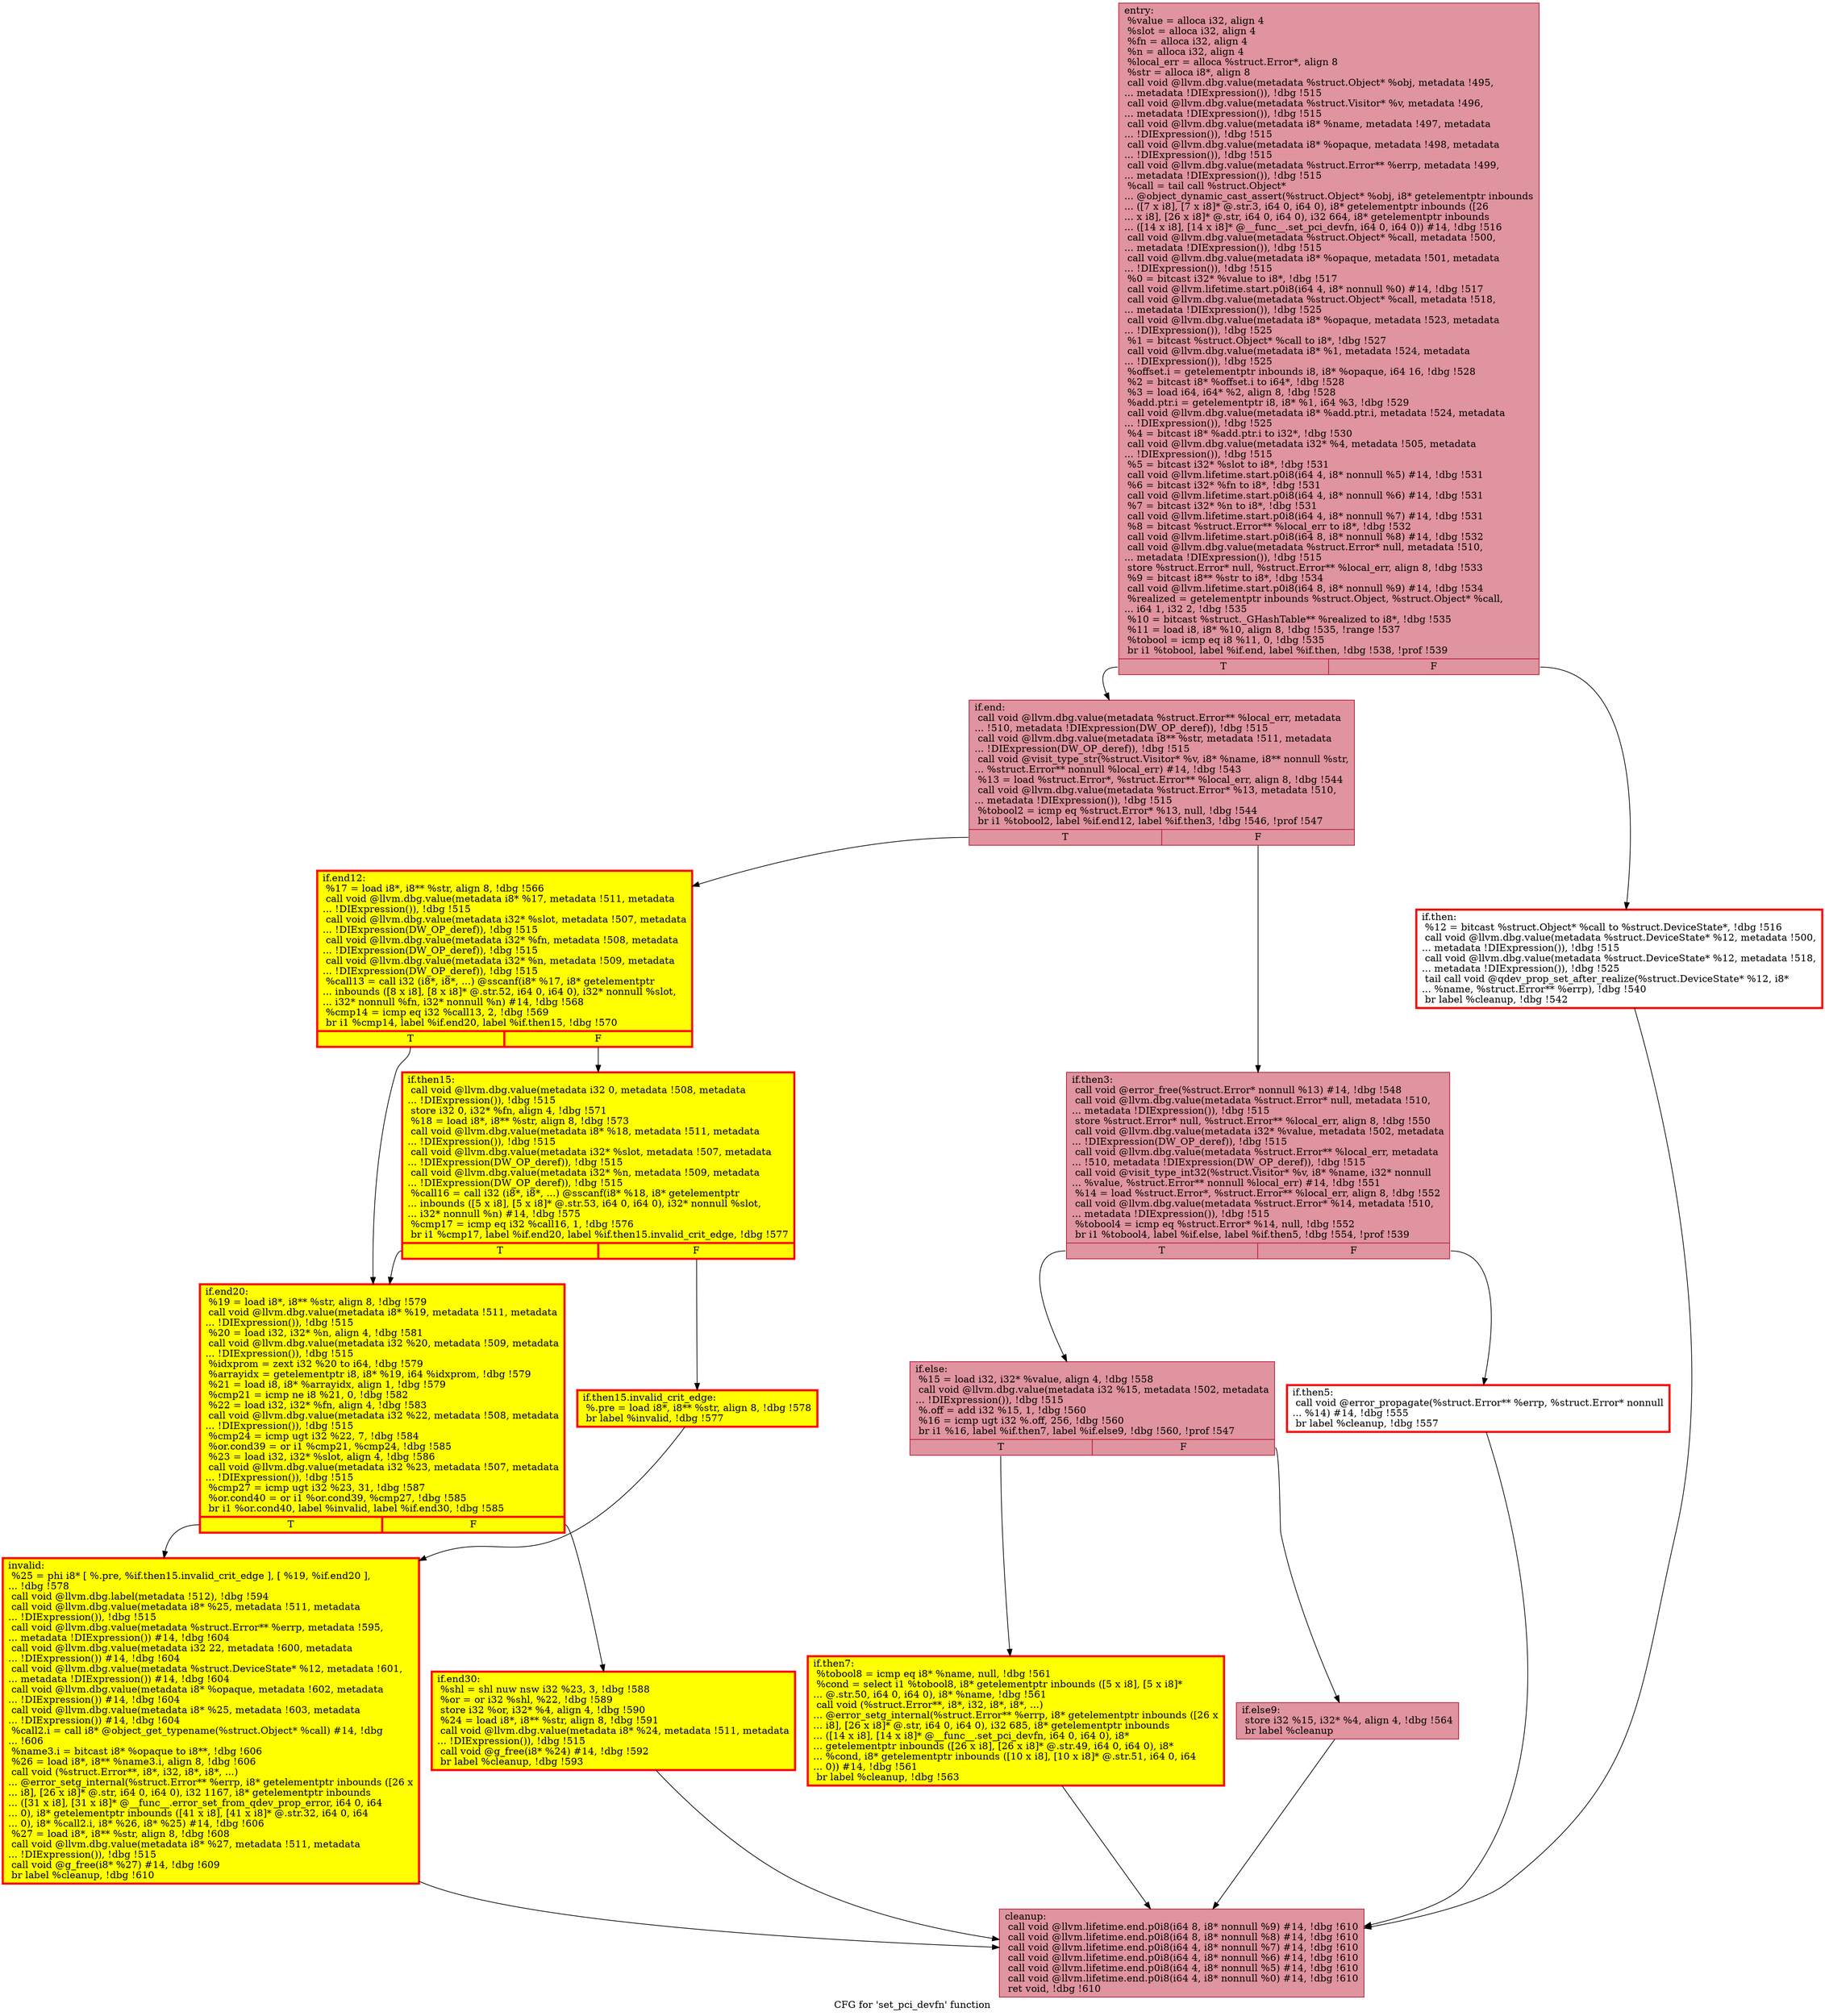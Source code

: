 digraph "CFG for 'set_pci_devfn' function" {
	label="CFG for 'set_pci_devfn' function";

	Node0x55fb35723ea0 [shape=record,color="#b70d28ff", style=filled, fillcolor="#b70d2870",label="{entry:\l  %value = alloca i32, align 4\l  %slot = alloca i32, align 4\l  %fn = alloca i32, align 4\l  %n = alloca i32, align 4\l  %local_err = alloca %struct.Error*, align 8\l  %str = alloca i8*, align 8\l  call void @llvm.dbg.value(metadata %struct.Object* %obj, metadata !495,\l... metadata !DIExpression()), !dbg !515\l  call void @llvm.dbg.value(metadata %struct.Visitor* %v, metadata !496,\l... metadata !DIExpression()), !dbg !515\l  call void @llvm.dbg.value(metadata i8* %name, metadata !497, metadata\l... !DIExpression()), !dbg !515\l  call void @llvm.dbg.value(metadata i8* %opaque, metadata !498, metadata\l... !DIExpression()), !dbg !515\l  call void @llvm.dbg.value(metadata %struct.Error** %errp, metadata !499,\l... metadata !DIExpression()), !dbg !515\l  %call = tail call %struct.Object*\l... @object_dynamic_cast_assert(%struct.Object* %obj, i8* getelementptr inbounds\l... ([7 x i8], [7 x i8]* @.str.3, i64 0, i64 0), i8* getelementptr inbounds ([26\l... x i8], [26 x i8]* @.str, i64 0, i64 0), i32 664, i8* getelementptr inbounds\l... ([14 x i8], [14 x i8]* @__func__.set_pci_devfn, i64 0, i64 0)) #14, !dbg !516\l  call void @llvm.dbg.value(metadata %struct.Object* %call, metadata !500,\l... metadata !DIExpression()), !dbg !515\l  call void @llvm.dbg.value(metadata i8* %opaque, metadata !501, metadata\l... !DIExpression()), !dbg !515\l  %0 = bitcast i32* %value to i8*, !dbg !517\l  call void @llvm.lifetime.start.p0i8(i64 4, i8* nonnull %0) #14, !dbg !517\l  call void @llvm.dbg.value(metadata %struct.Object* %call, metadata !518,\l... metadata !DIExpression()), !dbg !525\l  call void @llvm.dbg.value(metadata i8* %opaque, metadata !523, metadata\l... !DIExpression()), !dbg !525\l  %1 = bitcast %struct.Object* %call to i8*, !dbg !527\l  call void @llvm.dbg.value(metadata i8* %1, metadata !524, metadata\l... !DIExpression()), !dbg !525\l  %offset.i = getelementptr inbounds i8, i8* %opaque, i64 16, !dbg !528\l  %2 = bitcast i8* %offset.i to i64*, !dbg !528\l  %3 = load i64, i64* %2, align 8, !dbg !528\l  %add.ptr.i = getelementptr i8, i8* %1, i64 %3, !dbg !529\l  call void @llvm.dbg.value(metadata i8* %add.ptr.i, metadata !524, metadata\l... !DIExpression()), !dbg !525\l  %4 = bitcast i8* %add.ptr.i to i32*, !dbg !530\l  call void @llvm.dbg.value(metadata i32* %4, metadata !505, metadata\l... !DIExpression()), !dbg !515\l  %5 = bitcast i32* %slot to i8*, !dbg !531\l  call void @llvm.lifetime.start.p0i8(i64 4, i8* nonnull %5) #14, !dbg !531\l  %6 = bitcast i32* %fn to i8*, !dbg !531\l  call void @llvm.lifetime.start.p0i8(i64 4, i8* nonnull %6) #14, !dbg !531\l  %7 = bitcast i32* %n to i8*, !dbg !531\l  call void @llvm.lifetime.start.p0i8(i64 4, i8* nonnull %7) #14, !dbg !531\l  %8 = bitcast %struct.Error** %local_err to i8*, !dbg !532\l  call void @llvm.lifetime.start.p0i8(i64 8, i8* nonnull %8) #14, !dbg !532\l  call void @llvm.dbg.value(metadata %struct.Error* null, metadata !510,\l... metadata !DIExpression()), !dbg !515\l  store %struct.Error* null, %struct.Error** %local_err, align 8, !dbg !533\l  %9 = bitcast i8** %str to i8*, !dbg !534\l  call void @llvm.lifetime.start.p0i8(i64 8, i8* nonnull %9) #14, !dbg !534\l  %realized = getelementptr inbounds %struct.Object, %struct.Object* %call,\l... i64 1, i32 2, !dbg !535\l  %10 = bitcast %struct._GHashTable** %realized to i8*, !dbg !535\l  %11 = load i8, i8* %10, align 8, !dbg !535, !range !537\l  %tobool = icmp eq i8 %11, 0, !dbg !535\l  br i1 %tobool, label %if.end, label %if.then, !dbg !538, !prof !539\l|{<s0>T|<s1>F}}"];
	Node0x55fb35723ea0:s0 -> Node0x55fb3572b500;
	Node0x55fb35723ea0:s1 -> Node0x55fb3572b490;
	Node0x55fb3572b490 [shape=record,penwidth=3.0, color="red",label="{if.then:                                          \l  %12 = bitcast %struct.Object* %call to %struct.DeviceState*, !dbg !516\l  call void @llvm.dbg.value(metadata %struct.DeviceState* %12, metadata !500,\l... metadata !DIExpression()), !dbg !515\l  call void @llvm.dbg.value(metadata %struct.DeviceState* %12, metadata !518,\l... metadata !DIExpression()), !dbg !525\l  tail call void @qdev_prop_set_after_realize(%struct.DeviceState* %12, i8*\l... %name, %struct.Error** %errp), !dbg !540\l  br label %cleanup, !dbg !542\l}"];
	Node0x55fb3572b490 -> Node0x55fb3572bfb0;
	Node0x55fb3572b500 [shape=record,color="#b70d28ff", style=filled, fillcolor="#b70d2870",label="{if.end:                                           \l  call void @llvm.dbg.value(metadata %struct.Error** %local_err, metadata\l... !510, metadata !DIExpression(DW_OP_deref)), !dbg !515\l  call void @llvm.dbg.value(metadata i8** %str, metadata !511, metadata\l... !DIExpression(DW_OP_deref)), !dbg !515\l  call void @visit_type_str(%struct.Visitor* %v, i8* %name, i8** nonnull %str,\l... %struct.Error** nonnull %local_err) #14, !dbg !543\l  %13 = load %struct.Error*, %struct.Error** %local_err, align 8, !dbg !544\l  call void @llvm.dbg.value(metadata %struct.Error* %13, metadata !510,\l... metadata !DIExpression()), !dbg !515\l  %tobool2 = icmp eq %struct.Error* %13, null, !dbg !544\l  br i1 %tobool2, label %if.end12, label %if.then3, !dbg !546, !prof !547\l|{<s0>T|<s1>F}}"];
	Node0x55fb3572b500:s0 -> Node0x55fb3572ca70;
	Node0x55fb3572b500:s1 -> Node0x55fb3572ca00;
	Node0x55fb3572ca00 [shape=record,color="#b70d28ff", style=filled, fillcolor="#b70d2870",label="{if.then3:                                         \l  call void @error_free(%struct.Error* nonnull %13) #14, !dbg !548\l  call void @llvm.dbg.value(metadata %struct.Error* null, metadata !510,\l... metadata !DIExpression()), !dbg !515\l  store %struct.Error* null, %struct.Error** %local_err, align 8, !dbg !550\l  call void @llvm.dbg.value(metadata i32* %value, metadata !502, metadata\l... !DIExpression(DW_OP_deref)), !dbg !515\l  call void @llvm.dbg.value(metadata %struct.Error** %local_err, metadata\l... !510, metadata !DIExpression(DW_OP_deref)), !dbg !515\l  call void @visit_type_int32(%struct.Visitor* %v, i8* %name, i32* nonnull\l... %value, %struct.Error** nonnull %local_err) #14, !dbg !551\l  %14 = load %struct.Error*, %struct.Error** %local_err, align 8, !dbg !552\l  call void @llvm.dbg.value(metadata %struct.Error* %14, metadata !510,\l... metadata !DIExpression()), !dbg !515\l  %tobool4 = icmp eq %struct.Error* %14, null, !dbg !552\l  br i1 %tobool4, label %if.else, label %if.then5, !dbg !554, !prof !539\l|{<s0>T|<s1>F}}"];
	Node0x55fb3572ca00:s0 -> Node0x55fb3572dd60;
	Node0x55fb3572ca00:s1 -> Node0x55fb3572dcc0;
	Node0x55fb3572dcc0 [shape=record,penwidth=3.0, color="red",label="{if.then5:                                         \l  call void @error_propagate(%struct.Error** %errp, %struct.Error* nonnull\l... %14) #14, !dbg !555\l  br label %cleanup, !dbg !557\l}"];
	Node0x55fb3572dcc0 -> Node0x55fb3572bfb0;
	Node0x55fb3572dd60 [shape=record,color="#b70d28ff", style=filled, fillcolor="#b70d2870",label="{if.else:                                          \l  %15 = load i32, i32* %value, align 4, !dbg !558\l  call void @llvm.dbg.value(metadata i32 %15, metadata !502, metadata\l... !DIExpression()), !dbg !515\l  %.off = add i32 %15, 1, !dbg !560\l  %16 = icmp ugt i32 %.off, 256, !dbg !560\l  br i1 %16, label %if.then7, label %if.else9, !dbg !560, !prof !547\l|{<s0>T|<s1>F}}"];
	Node0x55fb3572dd60:s0 -> Node0x55fb3572e210;
	Node0x55fb3572dd60:s1 -> Node0x55fb3572e2d0;
	Node0x55fb3572e210 [shape=record,penwidth=3.0, style="filled", color="red", fillcolor="yellow",label="{if.then7:                                         \l  %tobool8 = icmp eq i8* %name, null, !dbg !561\l  %cond = select i1 %tobool8, i8* getelementptr inbounds ([5 x i8], [5 x i8]*\l... @.str.50, i64 0, i64 0), i8* %name, !dbg !561\l  call void (%struct.Error**, i8*, i32, i8*, i8*, ...)\l... @error_setg_internal(%struct.Error** %errp, i8* getelementptr inbounds ([26 x\l... i8], [26 x i8]* @.str, i64 0, i64 0), i32 685, i8* getelementptr inbounds\l... ([14 x i8], [14 x i8]* @__func__.set_pci_devfn, i64 0, i64 0), i8*\l... getelementptr inbounds ([26 x i8], [26 x i8]* @.str.49, i64 0, i64 0), i8*\l... %cond, i8* getelementptr inbounds ([10 x i8], [10 x i8]* @.str.51, i64 0, i64\l... 0)) #14, !dbg !561\l  br label %cleanup, !dbg !563\l}"];
	Node0x55fb3572e210 -> Node0x55fb3572bfb0;
	Node0x55fb3572e2d0 [shape=record,color="#b70d28ff", style=filled, fillcolor="#b70d2870",label="{if.else9:                                         \l  store i32 %15, i32* %4, align 4, !dbg !564\l  br label %cleanup\l}"];
	Node0x55fb3572e2d0 -> Node0x55fb3572bfb0;
	Node0x55fb3572ca70 [shape=record,penwidth=3.0, style="filled", color="red", fillcolor="yellow",label="{if.end12:                                         \l  %17 = load i8*, i8** %str, align 8, !dbg !566\l  call void @llvm.dbg.value(metadata i8* %17, metadata !511, metadata\l... !DIExpression()), !dbg !515\l  call void @llvm.dbg.value(metadata i32* %slot, metadata !507, metadata\l... !DIExpression(DW_OP_deref)), !dbg !515\l  call void @llvm.dbg.value(metadata i32* %fn, metadata !508, metadata\l... !DIExpression(DW_OP_deref)), !dbg !515\l  call void @llvm.dbg.value(metadata i32* %n, metadata !509, metadata\l... !DIExpression(DW_OP_deref)), !dbg !515\l  %call13 = call i32 (i8*, i8*, ...) @sscanf(i8* %17, i8* getelementptr\l... inbounds ([8 x i8], [8 x i8]* @.str.52, i64 0, i64 0), i32* nonnull %slot,\l... i32* nonnull %fn, i32* nonnull %n) #14, !dbg !568\l  %cmp14 = icmp eq i32 %call13, 2, !dbg !569\l  br i1 %cmp14, label %if.end20, label %if.then15, !dbg !570\l|{<s0>T|<s1>F}}"];
	Node0x55fb3572ca70:s0 -> Node0x55fb356bd510;
	Node0x55fb3572ca70:s1 -> Node0x55fb356bcbc0;
	Node0x55fb356bcbc0 [shape=record,penwidth=3.0, style="filled", color="red", fillcolor="yellow",label="{if.then15:                                        \l  call void @llvm.dbg.value(metadata i32 0, metadata !508, metadata\l... !DIExpression()), !dbg !515\l  store i32 0, i32* %fn, align 4, !dbg !571\l  %18 = load i8*, i8** %str, align 8, !dbg !573\l  call void @llvm.dbg.value(metadata i8* %18, metadata !511, metadata\l... !DIExpression()), !dbg !515\l  call void @llvm.dbg.value(metadata i32* %slot, metadata !507, metadata\l... !DIExpression(DW_OP_deref)), !dbg !515\l  call void @llvm.dbg.value(metadata i32* %n, metadata !509, metadata\l... !DIExpression(DW_OP_deref)), !dbg !515\l  %call16 = call i32 (i8*, i8*, ...) @sscanf(i8* %18, i8* getelementptr\l... inbounds ([5 x i8], [5 x i8]* @.str.53, i64 0, i64 0), i32* nonnull %slot,\l... i32* nonnull %n) #14, !dbg !575\l  %cmp17 = icmp eq i32 %call16, 1, !dbg !576\l  br i1 %cmp17, label %if.end20, label %if.then15.invalid_crit_edge, !dbg !577\l|{<s0>T|<s1>F}}"];
	Node0x55fb356bcbc0:s0 -> Node0x55fb356bd510;
	Node0x55fb356bcbc0:s1 -> Node0x55fb35746430;
	Node0x55fb35746430 [shape=record,penwidth=3.0, style="filled", color="red", fillcolor="yellow",label="{if.then15.invalid_crit_edge:                      \l  %.pre = load i8*, i8** %str, align 8, !dbg !578\l  br label %invalid, !dbg !577\l}"];
	Node0x55fb35746430 -> Node0x55fb3572bad0;
	Node0x55fb356bd510 [shape=record,penwidth=3.0, style="filled", color="red", fillcolor="yellow",label="{if.end20:                                         \l  %19 = load i8*, i8** %str, align 8, !dbg !579\l  call void @llvm.dbg.value(metadata i8* %19, metadata !511, metadata\l... !DIExpression()), !dbg !515\l  %20 = load i32, i32* %n, align 4, !dbg !581\l  call void @llvm.dbg.value(metadata i32 %20, metadata !509, metadata\l... !DIExpression()), !dbg !515\l  %idxprom = zext i32 %20 to i64, !dbg !579\l  %arrayidx = getelementptr i8, i8* %19, i64 %idxprom, !dbg !579\l  %21 = load i8, i8* %arrayidx, align 1, !dbg !579\l  %cmp21 = icmp ne i8 %21, 0, !dbg !582\l  %22 = load i32, i32* %fn, align 4, !dbg !583\l  call void @llvm.dbg.value(metadata i32 %22, metadata !508, metadata\l... !DIExpression()), !dbg !515\l  %cmp24 = icmp ugt i32 %22, 7, !dbg !584\l  %or.cond39 = or i1 %cmp21, %cmp24, !dbg !585\l  %23 = load i32, i32* %slot, align 4, !dbg !586\l  call void @llvm.dbg.value(metadata i32 %23, metadata !507, metadata\l... !DIExpression()), !dbg !515\l  %cmp27 = icmp ugt i32 %23, 31, !dbg !587\l  %or.cond40 = or i1 %or.cond39, %cmp27, !dbg !585\l  br i1 %or.cond40, label %invalid, label %if.end30, !dbg !585\l|{<s0>T|<s1>F}}"];
	Node0x55fb356bd510:s0 -> Node0x55fb3572bad0;
	Node0x55fb356bd510:s1 -> Node0x55fb356bf840;
	Node0x55fb356bf840 [shape=record,penwidth=3.0, style="filled", color="red", fillcolor="yellow",label="{if.end30:                                         \l  %shl = shl nuw nsw i32 %23, 3, !dbg !588\l  %or = or i32 %shl, %22, !dbg !589\l  store i32 %or, i32* %4, align 4, !dbg !590\l  %24 = load i8*, i8** %str, align 8, !dbg !591\l  call void @llvm.dbg.value(metadata i8* %24, metadata !511, metadata\l... !DIExpression()), !dbg !515\l  call void @g_free(i8* %24) #14, !dbg !592\l  br label %cleanup, !dbg !593\l}"];
	Node0x55fb356bf840 -> Node0x55fb3572bfb0;
	Node0x55fb3572bad0 [shape=record,penwidth=3.0, style="filled", color="red", fillcolor="yellow",label="{invalid:                                          \l  %25 = phi i8* [ %.pre, %if.then15.invalid_crit_edge ], [ %19, %if.end20 ],\l... !dbg !578\l  call void @llvm.dbg.label(metadata !512), !dbg !594\l  call void @llvm.dbg.value(metadata i8* %25, metadata !511, metadata\l... !DIExpression()), !dbg !515\l  call void @llvm.dbg.value(metadata %struct.Error** %errp, metadata !595,\l... metadata !DIExpression()) #14, !dbg !604\l  call void @llvm.dbg.value(metadata i32 22, metadata !600, metadata\l... !DIExpression()) #14, !dbg !604\l  call void @llvm.dbg.value(metadata %struct.DeviceState* %12, metadata !601,\l... metadata !DIExpression()) #14, !dbg !604\l  call void @llvm.dbg.value(metadata i8* %opaque, metadata !602, metadata\l... !DIExpression()) #14, !dbg !604\l  call void @llvm.dbg.value(metadata i8* %25, metadata !603, metadata\l... !DIExpression()) #14, !dbg !604\l  %call2.i = call i8* @object_get_typename(%struct.Object* %call) #14, !dbg\l... !606\l  %name3.i = bitcast i8* %opaque to i8**, !dbg !606\l  %26 = load i8*, i8** %name3.i, align 8, !dbg !606\l  call void (%struct.Error**, i8*, i32, i8*, i8*, ...)\l... @error_setg_internal(%struct.Error** %errp, i8* getelementptr inbounds ([26 x\l... i8], [26 x i8]* @.str, i64 0, i64 0), i32 1167, i8* getelementptr inbounds\l... ([31 x i8], [31 x i8]* @__func__.error_set_from_qdev_prop_error, i64 0, i64\l... 0), i8* getelementptr inbounds ([41 x i8], [41 x i8]* @.str.32, i64 0, i64\l... 0), i8* %call2.i, i8* %26, i8* %25) #14, !dbg !606\l  %27 = load i8*, i8** %str, align 8, !dbg !608\l  call void @llvm.dbg.value(metadata i8* %27, metadata !511, metadata\l... !DIExpression()), !dbg !515\l  call void @g_free(i8* %27) #14, !dbg !609\l  br label %cleanup, !dbg !610\l}"];
	Node0x55fb3572bad0 -> Node0x55fb3572bfb0;
	Node0x55fb3572bfb0 [shape=record,color="#b70d28ff", style=filled, fillcolor="#b70d2870",label="{cleanup:                                          \l  call void @llvm.lifetime.end.p0i8(i64 8, i8* nonnull %9) #14, !dbg !610\l  call void @llvm.lifetime.end.p0i8(i64 8, i8* nonnull %8) #14, !dbg !610\l  call void @llvm.lifetime.end.p0i8(i64 4, i8* nonnull %7) #14, !dbg !610\l  call void @llvm.lifetime.end.p0i8(i64 4, i8* nonnull %6) #14, !dbg !610\l  call void @llvm.lifetime.end.p0i8(i64 4, i8* nonnull %5) #14, !dbg !610\l  call void @llvm.lifetime.end.p0i8(i64 4, i8* nonnull %0) #14, !dbg !610\l  ret void, !dbg !610\l}"];
}
